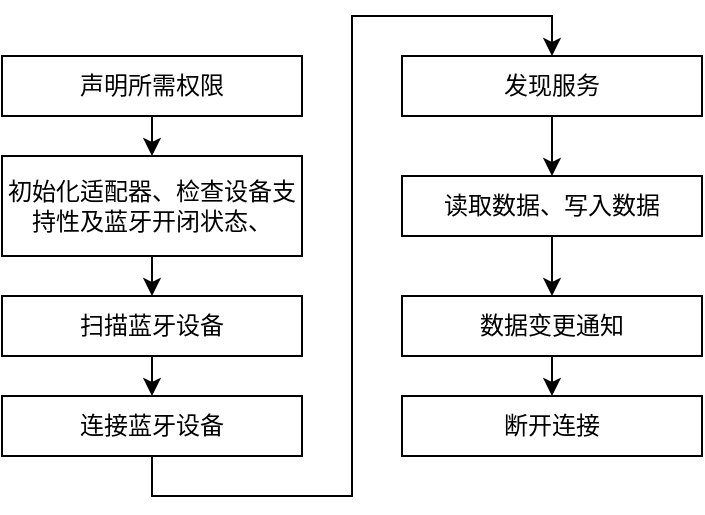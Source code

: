 <mxfile version="13.7.6" type="github" pages="2">
  <diagram id="u1VOhZTCwwpVCj9XGxk5" name="第 1 页">
    <mxGraphModel dx="710" dy="481" grid="1" gridSize="10" guides="1" tooltips="1" connect="1" arrows="1" fold="1" page="1" pageScale="1" pageWidth="827" pageHeight="1169" math="0" shadow="0">
      <root>
        <mxCell id="0" />
        <mxCell id="1" parent="0" />
        <mxCell id="J3FGbu46oH--m_ayY7Yp-9" style="edgeStyle=orthogonalEdgeStyle;rounded=0;orthogonalLoop=1;jettySize=auto;html=1;exitX=0.5;exitY=1;exitDx=0;exitDy=0;entryX=0.5;entryY=0;entryDx=0;entryDy=0;" parent="1" source="J3FGbu46oH--m_ayY7Yp-1" target="J3FGbu46oH--m_ayY7Yp-2" edge="1">
          <mxGeometry relative="1" as="geometry" />
        </mxCell>
        <mxCell id="J3FGbu46oH--m_ayY7Yp-1" value="&lt;font face=&quot;宋体&quot;&gt;声明所需权限&lt;/font&gt;" style="rounded=0;whiteSpace=wrap;html=1;" parent="1" vertex="1">
          <mxGeometry x="170" y="80" width="150" height="30" as="geometry" />
        </mxCell>
        <mxCell id="J3FGbu46oH--m_ayY7Yp-10" style="edgeStyle=orthogonalEdgeStyle;rounded=0;orthogonalLoop=1;jettySize=auto;html=1;exitX=0.5;exitY=1;exitDx=0;exitDy=0;entryX=0.5;entryY=0;entryDx=0;entryDy=0;" parent="1" source="J3FGbu46oH--m_ayY7Yp-2" target="J3FGbu46oH--m_ayY7Yp-3" edge="1">
          <mxGeometry relative="1" as="geometry" />
        </mxCell>
        <mxCell id="J3FGbu46oH--m_ayY7Yp-2" value="&lt;font face=&quot;宋体&quot;&gt;初始化适配器、检查设备支持性及蓝牙开闭状态、&lt;br&gt;&lt;/font&gt;" style="rounded=0;whiteSpace=wrap;html=1;" parent="1" vertex="1">
          <mxGeometry x="170" y="130" width="150" height="50" as="geometry" />
        </mxCell>
        <mxCell id="J3FGbu46oH--m_ayY7Yp-11" style="edgeStyle=orthogonalEdgeStyle;rounded=0;orthogonalLoop=1;jettySize=auto;html=1;exitX=0.5;exitY=1;exitDx=0;exitDy=0;entryX=0.5;entryY=0;entryDx=0;entryDy=0;" parent="1" source="J3FGbu46oH--m_ayY7Yp-3" target="J3FGbu46oH--m_ayY7Yp-4" edge="1">
          <mxGeometry relative="1" as="geometry" />
        </mxCell>
        <mxCell id="J3FGbu46oH--m_ayY7Yp-3" value="&lt;font face=&quot;宋体&quot;&gt;扫描蓝牙设备&lt;/font&gt;" style="rounded=0;whiteSpace=wrap;html=1;" parent="1" vertex="1">
          <mxGeometry x="170" y="200" width="150" height="30" as="geometry" />
        </mxCell>
        <mxCell id="J3FGbu46oH--m_ayY7Yp-12" style="edgeStyle=orthogonalEdgeStyle;rounded=0;orthogonalLoop=1;jettySize=auto;html=1;exitX=0.5;exitY=1;exitDx=0;exitDy=0;entryX=0.5;entryY=0;entryDx=0;entryDy=0;" parent="1" source="J3FGbu46oH--m_ayY7Yp-4" target="J3FGbu46oH--m_ayY7Yp-5" edge="1">
          <mxGeometry relative="1" as="geometry" />
        </mxCell>
        <mxCell id="J3FGbu46oH--m_ayY7Yp-4" value="&lt;font face=&quot;宋体&quot;&gt;连接蓝牙设备&lt;/font&gt;" style="rounded=0;whiteSpace=wrap;html=1;" parent="1" vertex="1">
          <mxGeometry x="170" y="250" width="150" height="30" as="geometry" />
        </mxCell>
        <mxCell id="J3FGbu46oH--m_ayY7Yp-13" style="edgeStyle=orthogonalEdgeStyle;rounded=0;orthogonalLoop=1;jettySize=auto;html=1;exitX=0.5;exitY=1;exitDx=0;exitDy=0;entryX=0.5;entryY=0;entryDx=0;entryDy=0;" parent="1" source="J3FGbu46oH--m_ayY7Yp-5" target="J3FGbu46oH--m_ayY7Yp-6" edge="1">
          <mxGeometry relative="1" as="geometry" />
        </mxCell>
        <mxCell id="J3FGbu46oH--m_ayY7Yp-5" value="&lt;font face=&quot;宋体&quot;&gt;发现服务&lt;/font&gt;" style="rounded=0;whiteSpace=wrap;html=1;" parent="1" vertex="1">
          <mxGeometry x="370" y="80" width="150" height="30" as="geometry" />
        </mxCell>
        <mxCell id="J3FGbu46oH--m_ayY7Yp-14" style="edgeStyle=orthogonalEdgeStyle;rounded=0;orthogonalLoop=1;jettySize=auto;html=1;exitX=0.5;exitY=1;exitDx=0;exitDy=0;entryX=0.5;entryY=0;entryDx=0;entryDy=0;" parent="1" source="J3FGbu46oH--m_ayY7Yp-6" target="J3FGbu46oH--m_ayY7Yp-7" edge="1">
          <mxGeometry relative="1" as="geometry" />
        </mxCell>
        <mxCell id="J3FGbu46oH--m_ayY7Yp-6" value="&lt;font face=&quot;宋体&quot;&gt;读取数据、写入数据&lt;/font&gt;" style="rounded=0;whiteSpace=wrap;html=1;" parent="1" vertex="1">
          <mxGeometry x="370" y="140" width="150" height="30" as="geometry" />
        </mxCell>
        <mxCell id="J3FGbu46oH--m_ayY7Yp-15" style="edgeStyle=orthogonalEdgeStyle;rounded=0;orthogonalLoop=1;jettySize=auto;html=1;exitX=0.5;exitY=1;exitDx=0;exitDy=0;entryX=0.5;entryY=0;entryDx=0;entryDy=0;" parent="1" source="J3FGbu46oH--m_ayY7Yp-7" target="J3FGbu46oH--m_ayY7Yp-8" edge="1">
          <mxGeometry relative="1" as="geometry" />
        </mxCell>
        <mxCell id="J3FGbu46oH--m_ayY7Yp-7" value="&lt;font face=&quot;宋体&quot;&gt;数据变更通知&lt;/font&gt;" style="rounded=0;whiteSpace=wrap;html=1;" parent="1" vertex="1">
          <mxGeometry x="370" y="200" width="150" height="30" as="geometry" />
        </mxCell>
        <mxCell id="J3FGbu46oH--m_ayY7Yp-8" value="&lt;font face=&quot;宋体&quot;&gt;断开连接&lt;/font&gt;" style="rounded=0;whiteSpace=wrap;html=1;" parent="1" vertex="1">
          <mxGeometry x="370" y="250" width="150" height="30" as="geometry" />
        </mxCell>
      </root>
    </mxGraphModel>
  </diagram>
  <diagram id="E5ps3RBPMtfCPAd0Rmm_" name="第 2 页">
    <mxGraphModel dx="710" dy="481" grid="1" gridSize="10" guides="1" tooltips="1" connect="1" arrows="1" fold="1" page="1" pageScale="1" pageWidth="827" pageHeight="1169" math="0" shadow="0">
      <root>
        <mxCell id="Be0z6HAKaVZJdfWvUaHI-0" />
        <mxCell id="Be0z6HAKaVZJdfWvUaHI-1" parent="Be0z6HAKaVZJdfWvUaHI-0" />
        <mxCell id="SgC3l_9crSF89wdKIfeW-5" value="" style="shape=table;html=1;whiteSpace=wrap;startSize=0;container=1;collapsible=0;childLayout=tableLayout;" vertex="1" parent="Be0z6HAKaVZJdfWvUaHI-1">
          <mxGeometry x="240" y="240" width="400" height="120" as="geometry" />
        </mxCell>
        <mxCell id="SgC3l_9crSF89wdKIfeW-6" value="" style="shape=partialRectangle;html=1;whiteSpace=wrap;collapsible=0;dropTarget=0;pointerEvents=0;fillColor=none;top=0;left=0;bottom=0;right=0;points=[[0,0.5],[1,0.5]];portConstraint=eastwest;" vertex="1" parent="SgC3l_9crSF89wdKIfeW-5">
          <mxGeometry width="400" height="40" as="geometry" />
        </mxCell>
        <mxCell id="SgC3l_9crSF89wdKIfeW-7" value="名称" style="shape=partialRectangle;html=1;whiteSpace=wrap;connectable=0;overflow=hidden;fillColor=none;top=0;left=0;bottom=0;right=0;fontFamily=宋体;" vertex="1" parent="SgC3l_9crSF89wdKIfeW-6">
          <mxGeometry width="80" height="40" as="geometry" />
        </mxCell>
        <mxCell id="SgC3l_9crSF89wdKIfeW-8" value="同步字" style="shape=partialRectangle;html=1;whiteSpace=wrap;connectable=0;overflow=hidden;fillColor=none;top=0;left=0;bottom=0;right=0;fontFamily=宋体;" vertex="1" parent="SgC3l_9crSF89wdKIfeW-6">
          <mxGeometry x="80" width="80" height="40" as="geometry" />
        </mxCell>
        <mxCell id="SgC3l_9crSF89wdKIfeW-9" value="传输类型" style="shape=partialRectangle;html=1;whiteSpace=wrap;connectable=0;overflow=hidden;fillColor=none;top=0;left=0;bottom=0;right=0;fontFamily=宋体;" vertex="1" parent="SgC3l_9crSF89wdKIfeW-6">
          <mxGeometry x="160" width="80" height="40" as="geometry" />
        </mxCell>
        <mxCell id="SgC3l_9crSF89wdKIfeW-10" value="载荷" style="shape=partialRectangle;html=1;whiteSpace=wrap;connectable=0;overflow=hidden;fillColor=none;top=0;left=0;bottom=0;right=0;fontFamily=宋体;" vertex="1" parent="SgC3l_9crSF89wdKIfeW-6">
          <mxGeometry x="240" width="80" height="40" as="geometry" />
        </mxCell>
        <mxCell id="SgC3l_9crSF89wdKIfeW-11" value="校验" style="shape=partialRectangle;html=1;whiteSpace=wrap;connectable=0;overflow=hidden;fillColor=none;top=0;left=0;bottom=0;right=0;fontFamily=宋体;" vertex="1" parent="SgC3l_9crSF89wdKIfeW-6">
          <mxGeometry x="320" width="80" height="40" as="geometry" />
        </mxCell>
        <mxCell id="SgC3l_9crSF89wdKIfeW-12" value="" style="shape=partialRectangle;html=1;whiteSpace=wrap;collapsible=0;dropTarget=0;pointerEvents=0;fillColor=none;top=0;left=0;bottom=0;right=0;points=[[0,0.5],[1,0.5]];portConstraint=eastwest;" vertex="1" parent="SgC3l_9crSF89wdKIfeW-5">
          <mxGeometry y="40" width="400" height="40" as="geometry" />
        </mxCell>
        <mxCell id="SgC3l_9crSF89wdKIfeW-13" value="数值" style="shape=partialRectangle;html=1;whiteSpace=wrap;connectable=0;overflow=hidden;fillColor=none;top=0;left=0;bottom=0;right=0;fontFamily=宋体;" vertex="1" parent="SgC3l_9crSF89wdKIfeW-12">
          <mxGeometry width="80" height="40" as="geometry" />
        </mxCell>
        <mxCell id="SgC3l_9crSF89wdKIfeW-14" value="0X55" style="shape=partialRectangle;html=1;whiteSpace=wrap;connectable=0;overflow=hidden;fillColor=none;top=0;left=0;bottom=0;right=0;fontFamily=Times New Roman;" vertex="1" parent="SgC3l_9crSF89wdKIfeW-12">
          <mxGeometry x="80" width="80" height="40" as="geometry" />
        </mxCell>
        <mxCell id="SgC3l_9crSF89wdKIfeW-15" value="StreamType" style="shape=partialRectangle;html=1;whiteSpace=wrap;connectable=0;overflow=hidden;fillColor=none;top=0;left=0;bottom=0;right=0;fontFamily=Times New Roman;" vertex="1" parent="SgC3l_9crSF89wdKIfeW-12">
          <mxGeometry x="160" width="80" height="40" as="geometry" />
        </mxCell>
        <mxCell id="SgC3l_9crSF89wdKIfeW-16" value="payload" style="shape=partialRectangle;html=1;whiteSpace=wrap;connectable=0;overflow=hidden;fillColor=none;top=0;left=0;bottom=0;right=0;fontFamily=Times New Roman;" vertex="1" parent="SgC3l_9crSF89wdKIfeW-12">
          <mxGeometry x="240" width="80" height="40" as="geometry" />
        </mxCell>
        <mxCell id="SgC3l_9crSF89wdKIfeW-17" value="checksum" style="shape=partialRectangle;html=1;whiteSpace=wrap;connectable=0;overflow=hidden;fillColor=none;top=0;left=0;bottom=0;right=0;fontFamily=Times New Roman;" vertex="1" parent="SgC3l_9crSF89wdKIfeW-12">
          <mxGeometry x="320" width="80" height="40" as="geometry" />
        </mxCell>
        <mxCell id="SgC3l_9crSF89wdKIfeW-18" value="" style="shape=partialRectangle;html=1;whiteSpace=wrap;collapsible=0;dropTarget=0;pointerEvents=0;fillColor=none;top=0;left=0;bottom=0;right=0;points=[[0,0.5],[1,0.5]];portConstraint=eastwest;" vertex="1" parent="SgC3l_9crSF89wdKIfeW-5">
          <mxGeometry y="80" width="400" height="40" as="geometry" />
        </mxCell>
        <mxCell id="SgC3l_9crSF89wdKIfeW-19" value="字节索引" style="shape=partialRectangle;html=1;whiteSpace=wrap;connectable=0;overflow=hidden;fillColor=none;top=0;left=0;bottom=0;right=0;fontFamily=宋体;" vertex="1" parent="SgC3l_9crSF89wdKIfeW-18">
          <mxGeometry width="80" height="40" as="geometry" />
        </mxCell>
        <mxCell id="SgC3l_9crSF89wdKIfeW-20" value="19" style="shape=partialRectangle;html=1;whiteSpace=wrap;connectable=0;overflow=hidden;fillColor=none;top=0;left=0;bottom=0;right=0;fontFamily=Times New Roman;" vertex="1" parent="SgC3l_9crSF89wdKIfeW-18">
          <mxGeometry x="80" width="80" height="40" as="geometry" />
        </mxCell>
        <mxCell id="SgC3l_9crSF89wdKIfeW-21" value="18" style="shape=partialRectangle;html=1;whiteSpace=wrap;connectable=0;overflow=hidden;fillColor=none;top=0;left=0;bottom=0;right=0;fontFamily=Times New Roman;" vertex="1" parent="SgC3l_9crSF89wdKIfeW-18">
          <mxGeometry x="160" width="80" height="40" as="geometry" />
        </mxCell>
        <mxCell id="SgC3l_9crSF89wdKIfeW-22" value="17-1" style="shape=partialRectangle;html=1;whiteSpace=wrap;connectable=0;overflow=hidden;fillColor=none;top=0;left=0;bottom=0;right=0;fontFamily=Times New Roman;" vertex="1" parent="SgC3l_9crSF89wdKIfeW-18">
          <mxGeometry x="240" width="80" height="40" as="geometry" />
        </mxCell>
        <mxCell id="SgC3l_9crSF89wdKIfeW-23" value="0" style="shape=partialRectangle;html=1;whiteSpace=wrap;connectable=0;overflow=hidden;fillColor=none;top=0;left=0;bottom=0;right=0;fontFamily=Times New Roman;" vertex="1" parent="SgC3l_9crSF89wdKIfeW-18">
          <mxGeometry x="320" width="80" height="40" as="geometry" />
        </mxCell>
      </root>
    </mxGraphModel>
  </diagram>
</mxfile>
